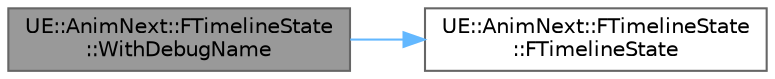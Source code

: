 digraph "UE::AnimNext::FTimelineState::WithDebugName"
{
 // INTERACTIVE_SVG=YES
 // LATEX_PDF_SIZE
  bgcolor="transparent";
  edge [fontname=Helvetica,fontsize=10,labelfontname=Helvetica,labelfontsize=10];
  node [fontname=Helvetica,fontsize=10,shape=box,height=0.2,width=0.4];
  rankdir="LR";
  Node1 [id="Node000001",label="UE::AnimNext::FTimelineState\l::WithDebugName",height=0.2,width=0.4,color="gray40", fillcolor="grey60", style="filled", fontcolor="black",tooltip=" "];
  Node1 -> Node2 [id="edge1_Node000001_Node000002",color="steelblue1",style="solid",tooltip=" "];
  Node2 [id="Node000002",label="UE::AnimNext::FTimelineState\l::FTimelineState",height=0.2,width=0.4,color="grey40", fillcolor="white", style="filled",URL="$d0/d56/structUE_1_1AnimNext_1_1FTimelineState.html#a0f1bd0b956cd4ac7490a92a00b536204",tooltip=" "];
}
